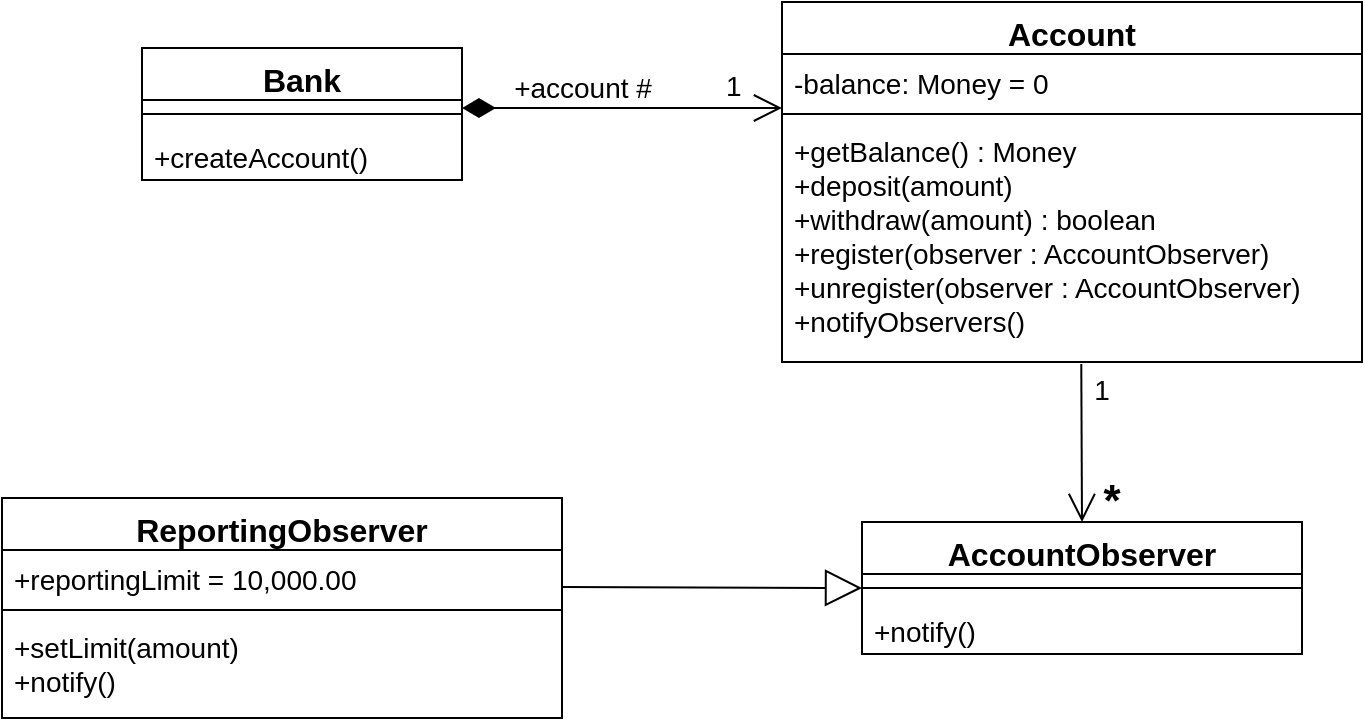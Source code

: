 <mxfile version="20.0.1" type="github">
  <diagram id="SeIsUrtBNTpN6HR5mpuR" name="Page-1">
    <mxGraphModel dx="1038" dy="571" grid="1" gridSize="10" guides="1" tooltips="1" connect="1" arrows="1" fold="1" page="1" pageScale="1" pageWidth="827" pageHeight="1169" math="0" shadow="0">
      <root>
        <mxCell id="0" />
        <mxCell id="1" parent="0" />
        <mxCell id="XgmFFbh3C1kBjnK7QFHw-1" value="Bank" style="swimlane;fontStyle=1;align=center;verticalAlign=top;childLayout=stackLayout;horizontal=1;startSize=26;horizontalStack=0;resizeParent=1;resizeParentMax=0;resizeLast=0;collapsible=1;marginBottom=0;fontSize=16;" vertex="1" parent="1">
          <mxGeometry x="90" y="93" width="160" height="66" as="geometry" />
        </mxCell>
        <mxCell id="XgmFFbh3C1kBjnK7QFHw-2" value="" style="line;strokeWidth=1;fillColor=none;align=left;verticalAlign=middle;spacingTop=-1;spacingLeft=3;spacingRight=3;rotatable=0;labelPosition=right;points=[];portConstraint=eastwest;" vertex="1" parent="XgmFFbh3C1kBjnK7QFHw-1">
          <mxGeometry y="26" width="160" height="14" as="geometry" />
        </mxCell>
        <mxCell id="XgmFFbh3C1kBjnK7QFHw-3" value="+createAccount()" style="text;strokeColor=none;fillColor=none;align=left;verticalAlign=top;spacingLeft=4;spacingRight=4;overflow=hidden;rotatable=0;points=[[0,0.5],[1,0.5]];portConstraint=eastwest;fontSize=14;" vertex="1" parent="XgmFFbh3C1kBjnK7QFHw-1">
          <mxGeometry y="40" width="160" height="26" as="geometry" />
        </mxCell>
        <mxCell id="XgmFFbh3C1kBjnK7QFHw-4" value="1" style="endArrow=open;html=1;endSize=12;startArrow=diamondThin;startSize=14;startFill=1;edgeStyle=orthogonalEdgeStyle;align=left;verticalAlign=bottom;rounded=0;fontSize=14;" edge="1" parent="1">
          <mxGeometry x="0.625" relative="1" as="geometry">
            <mxPoint x="250" y="123" as="sourcePoint" />
            <mxPoint x="410" y="123" as="targetPoint" />
            <Array as="points">
              <mxPoint x="320" y="123" />
              <mxPoint x="320" y="123" />
            </Array>
            <mxPoint as="offset" />
          </mxGeometry>
        </mxCell>
        <mxCell id="XgmFFbh3C1kBjnK7QFHw-5" value="+account #" style="text;html=1;align=center;verticalAlign=middle;resizable=0;points=[];autosize=1;strokeColor=none;fillColor=none;fontSize=14;" vertex="1" parent="1">
          <mxGeometry x="270" y="103" width="80" height="20" as="geometry" />
        </mxCell>
        <mxCell id="XgmFFbh3C1kBjnK7QFHw-6" value="Account" style="swimlane;fontStyle=1;align=center;verticalAlign=top;childLayout=stackLayout;horizontal=1;startSize=26;horizontalStack=0;resizeParent=1;resizeParentMax=0;resizeLast=0;collapsible=1;marginBottom=0;fontSize=16;" vertex="1" parent="1">
          <mxGeometry x="410" y="70" width="290" height="180" as="geometry" />
        </mxCell>
        <mxCell id="XgmFFbh3C1kBjnK7QFHw-7" value="-balance: Money = 0" style="text;strokeColor=none;fillColor=none;align=left;verticalAlign=top;spacingLeft=4;spacingRight=4;overflow=hidden;rotatable=0;points=[[0,0.5],[1,0.5]];portConstraint=eastwest;fontSize=14;" vertex="1" parent="XgmFFbh3C1kBjnK7QFHw-6">
          <mxGeometry y="26" width="290" height="26" as="geometry" />
        </mxCell>
        <mxCell id="XgmFFbh3C1kBjnK7QFHw-8" value="" style="line;strokeWidth=1;fillColor=none;align=left;verticalAlign=middle;spacingTop=-1;spacingLeft=3;spacingRight=3;rotatable=0;labelPosition=right;points=[];portConstraint=eastwest;fontSize=14;" vertex="1" parent="XgmFFbh3C1kBjnK7QFHw-6">
          <mxGeometry y="52" width="290" height="8" as="geometry" />
        </mxCell>
        <mxCell id="XgmFFbh3C1kBjnK7QFHw-9" value="+getBalance() : Money&#xa;+deposit(amount)&#xa;+withdraw(amount) : boolean&#xa;+register(observer : AccountObserver)&#xa;+unregister(observer : AccountObserver)&#xa;+notifyObservers()&#xa;" style="text;strokeColor=none;fillColor=none;align=left;verticalAlign=top;spacingLeft=4;spacingRight=4;overflow=hidden;rotatable=0;points=[[0,0.5],[1,0.5]];portConstraint=eastwest;fontSize=14;" vertex="1" parent="XgmFFbh3C1kBjnK7QFHw-6">
          <mxGeometry y="60" width="290" height="120" as="geometry" />
        </mxCell>
        <mxCell id="XgmFFbh3C1kBjnK7QFHw-10" value="AccountObserver" style="swimlane;fontStyle=1;align=center;verticalAlign=top;childLayout=stackLayout;horizontal=1;startSize=26;horizontalStack=0;resizeParent=1;resizeParentMax=0;resizeLast=0;collapsible=1;marginBottom=0;fontSize=16;" vertex="1" parent="1">
          <mxGeometry x="450" y="330" width="220" height="66" as="geometry" />
        </mxCell>
        <mxCell id="XgmFFbh3C1kBjnK7QFHw-11" value="" style="line;strokeWidth=1;fillColor=none;align=left;verticalAlign=middle;spacingTop=-1;spacingLeft=3;spacingRight=3;rotatable=0;labelPosition=right;points=[];portConstraint=eastwest;" vertex="1" parent="XgmFFbh3C1kBjnK7QFHw-10">
          <mxGeometry y="26" width="220" height="14" as="geometry" />
        </mxCell>
        <mxCell id="XgmFFbh3C1kBjnK7QFHw-12" value="+notify()" style="text;strokeColor=none;fillColor=none;align=left;verticalAlign=top;spacingLeft=4;spacingRight=4;overflow=hidden;rotatable=0;points=[[0,0.5],[1,0.5]];portConstraint=eastwest;fontSize=14;" vertex="1" parent="XgmFFbh3C1kBjnK7QFHw-10">
          <mxGeometry y="40" width="220" height="26" as="geometry" />
        </mxCell>
        <mxCell id="XgmFFbh3C1kBjnK7QFHw-13" value="ReportingObserver" style="swimlane;fontStyle=1;align=center;verticalAlign=top;childLayout=stackLayout;horizontal=1;startSize=26;horizontalStack=0;resizeParent=1;resizeParentMax=0;resizeLast=0;collapsible=1;marginBottom=0;fontSize=16;" vertex="1" parent="1">
          <mxGeometry x="20" y="318" width="280" height="110" as="geometry" />
        </mxCell>
        <mxCell id="XgmFFbh3C1kBjnK7QFHw-14" value="+reportingLimit = 10,000.00" style="text;strokeColor=none;fillColor=none;align=left;verticalAlign=top;spacingLeft=4;spacingRight=4;overflow=hidden;rotatable=0;points=[[0,0.5],[1,0.5]];portConstraint=eastwest;fontSize=14;" vertex="1" parent="XgmFFbh3C1kBjnK7QFHw-13">
          <mxGeometry y="26" width="280" height="26" as="geometry" />
        </mxCell>
        <mxCell id="XgmFFbh3C1kBjnK7QFHw-15" value="" style="line;strokeWidth=1;fillColor=none;align=left;verticalAlign=middle;spacingTop=-1;spacingLeft=3;spacingRight=3;rotatable=0;labelPosition=right;points=[];portConstraint=eastwest;" vertex="1" parent="XgmFFbh3C1kBjnK7QFHw-13">
          <mxGeometry y="52" width="280" height="8" as="geometry" />
        </mxCell>
        <mxCell id="XgmFFbh3C1kBjnK7QFHw-16" value="+setLimit(amount)&#xa;+notify()" style="text;strokeColor=none;fillColor=none;align=left;verticalAlign=top;spacingLeft=4;spacingRight=4;overflow=hidden;rotatable=0;points=[[0,0.5],[1,0.5]];portConstraint=eastwest;fontSize=14;" vertex="1" parent="XgmFFbh3C1kBjnK7QFHw-13">
          <mxGeometry y="60" width="280" height="50" as="geometry" />
        </mxCell>
        <mxCell id="XgmFFbh3C1kBjnK7QFHw-17" value="" style="endArrow=open;endFill=1;endSize=12;html=1;rounded=0;fontSize=14;exitX=0.516;exitY=1.008;exitDx=0;exitDy=0;exitPerimeter=0;" edge="1" parent="1" source="XgmFFbh3C1kBjnK7QFHw-9">
          <mxGeometry width="160" relative="1" as="geometry">
            <mxPoint x="580" y="290" as="sourcePoint" />
            <mxPoint x="560" y="330" as="targetPoint" />
          </mxGeometry>
        </mxCell>
        <mxCell id="XgmFFbh3C1kBjnK7QFHw-20" value="" style="endArrow=block;endSize=16;endFill=0;html=1;rounded=0;fontSize=14;" edge="1" parent="1">
          <mxGeometry width="160" relative="1" as="geometry">
            <mxPoint x="300" y="362.5" as="sourcePoint" />
            <mxPoint x="450" y="363" as="targetPoint" />
          </mxGeometry>
        </mxCell>
        <mxCell id="XgmFFbh3C1kBjnK7QFHw-21" value="1" style="text;align=center;fontStyle=0;verticalAlign=middle;spacingLeft=3;spacingRight=3;strokeColor=none;rotatable=0;points=[[0,0.5],[1,0.5]];portConstraint=eastwest;fontSize=14;" vertex="1" parent="1">
          <mxGeometry x="530" y="250" width="80" height="26" as="geometry" />
        </mxCell>
        <mxCell id="XgmFFbh3C1kBjnK7QFHw-22" value="*" style="text;align=center;fontStyle=1;verticalAlign=middle;spacingLeft=3;spacingRight=3;strokeColor=none;rotatable=0;points=[[0,0.5],[1,0.5]];portConstraint=eastwest;fontSize=22;" vertex="1" parent="1">
          <mxGeometry x="540" y="304" width="70" height="26" as="geometry" />
        </mxCell>
      </root>
    </mxGraphModel>
  </diagram>
</mxfile>

